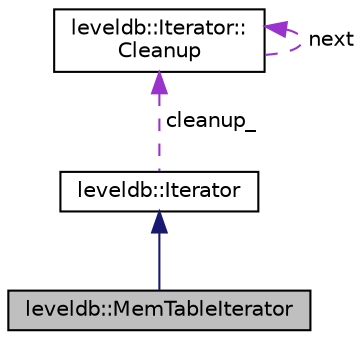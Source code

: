 digraph "leveldb::MemTableIterator"
{
  edge [fontname="Helvetica",fontsize="10",labelfontname="Helvetica",labelfontsize="10"];
  node [fontname="Helvetica",fontsize="10",shape=record];
  Node1 [label="leveldb::MemTableIterator",height=0.2,width=0.4,color="black", fillcolor="grey75", style="filled" fontcolor="black"];
  Node2 -> Node1 [dir="back",color="midnightblue",fontsize="10",style="solid",fontname="Helvetica"];
  Node2 [label="leveldb::Iterator",height=0.2,width=0.4,color="black", fillcolor="white", style="filled",URL="$classleveldb_1_1_iterator.html"];
  Node3 -> Node2 [dir="back",color="darkorchid3",fontsize="10",style="dashed",label=" cleanup_" ,fontname="Helvetica"];
  Node3 [label="leveldb::Iterator::\lCleanup",height=0.2,width=0.4,color="black", fillcolor="white", style="filled",URL="$structleveldb_1_1_iterator_1_1_cleanup.html"];
  Node3 -> Node3 [dir="back",color="darkorchid3",fontsize="10",style="dashed",label=" next" ,fontname="Helvetica"];
}
